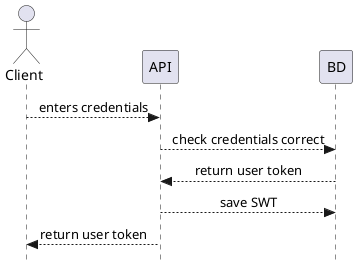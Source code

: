 @startuml login

actor Client

skinparam Style strictuml
skinparam SequenceMessageAlignment center

Client --> API : enters credentials
API --> BD     : check credentials correct
BD --> API     : return user token
API --> BD     : save SWT
API --> Client : return user token


@enduml